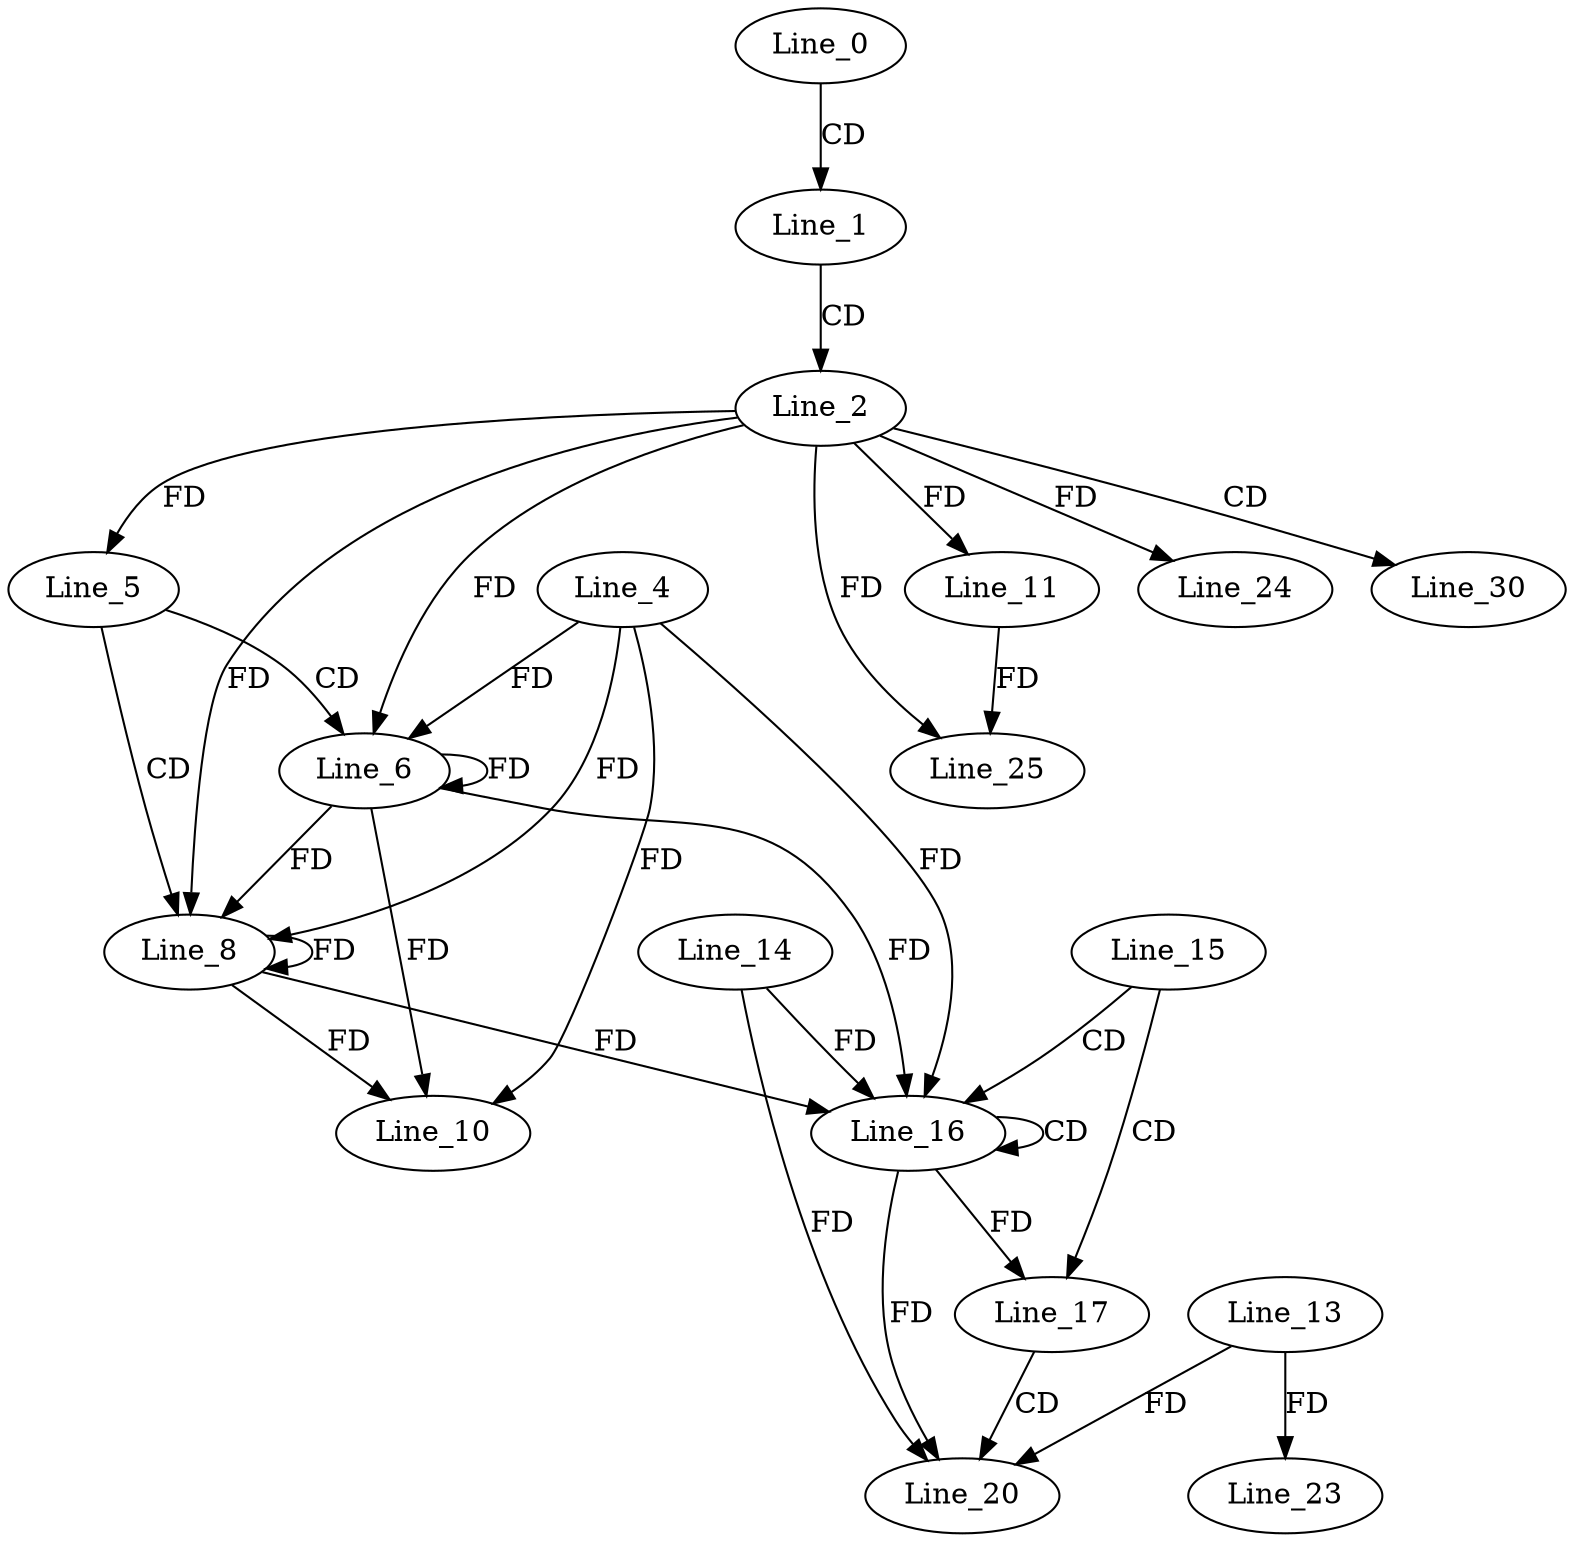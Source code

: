 digraph G {
  Line_0;
  Line_1;
  Line_2;
  Line_5;
  Line_6;
  Line_4;
  Line_6;
  Line_8;
  Line_8;
  Line_10;
  Line_11;
  Line_15;
  Line_16;
  Line_16;
  Line_14;
  Line_16;
  Line_17;
  Line_20;
  Line_13;
  Line_23;
  Line_24;
  Line_11;
  Line_25;
  Line_30;
  Line_0 -> Line_1 [ label="CD" ];
  Line_1 -> Line_2 [ label="CD" ];
  Line_2 -> Line_5 [ label="FD" ];
  Line_5 -> Line_6 [ label="CD" ];
  Line_4 -> Line_6 [ label="FD" ];
  Line_6 -> Line_6 [ label="FD" ];
  Line_2 -> Line_6 [ label="FD" ];
  Line_5 -> Line_8 [ label="CD" ];
  Line_4 -> Line_8 [ label="FD" ];
  Line_6 -> Line_8 [ label="FD" ];
  Line_8 -> Line_8 [ label="FD" ];
  Line_2 -> Line_8 [ label="FD" ];
  Line_4 -> Line_10 [ label="FD" ];
  Line_6 -> Line_10 [ label="FD" ];
  Line_8 -> Line_10 [ label="FD" ];
  Line_2 -> Line_11 [ label="FD" ];
  Line_15 -> Line_16 [ label="CD" ];
  Line_16 -> Line_16 [ label="CD" ];
  Line_14 -> Line_16 [ label="FD" ];
  Line_4 -> Line_16 [ label="FD" ];
  Line_6 -> Line_16 [ label="FD" ];
  Line_8 -> Line_16 [ label="FD" ];
  Line_15 -> Line_17 [ label="CD" ];
  Line_16 -> Line_17 [ label="FD" ];
  Line_17 -> Line_20 [ label="CD" ];
  Line_13 -> Line_20 [ label="FD" ];
  Line_14 -> Line_20 [ label="FD" ];
  Line_16 -> Line_20 [ label="FD" ];
  Line_13 -> Line_23 [ label="FD" ];
  Line_2 -> Line_24 [ label="FD" ];
  Line_11 -> Line_25 [ label="FD" ];
  Line_2 -> Line_25 [ label="FD" ];
  Line_2 -> Line_30 [ label="CD" ];
}

